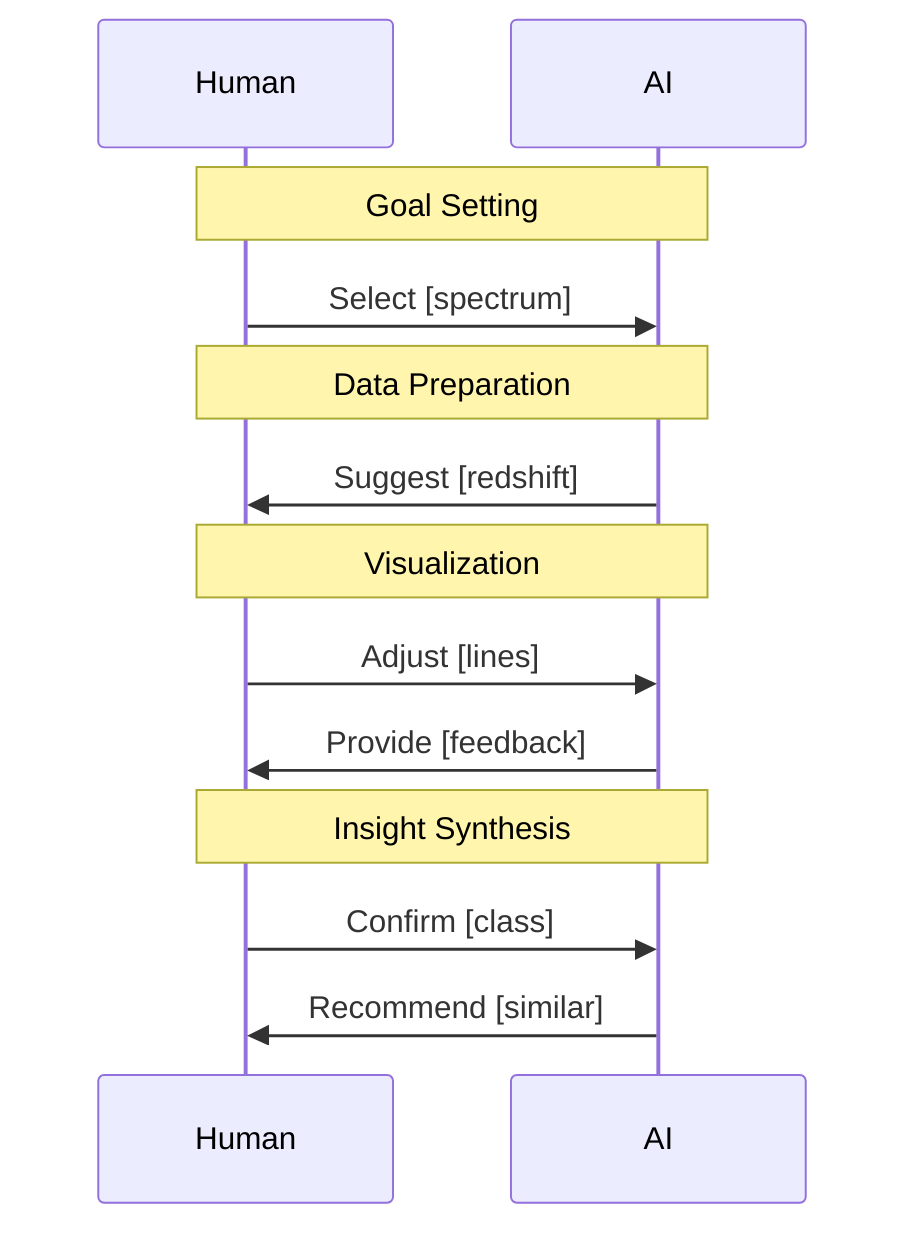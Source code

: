 sequenceDiagram
    participant H as Human
    participant A as AI

    note over H,A: Goal Setting
    H ->> A: Select [spectrum]

    note over H,A: Data Preparation
    A ->> H: Suggest [redshift]

    note over H,A: Visualization
    H ->> A: Adjust [lines]
    A ->> H: Provide [feedback]

    note over H,A: Insight Synthesis
    H ->> A: Confirm [class]
    A ->> H: Recommend [similar]